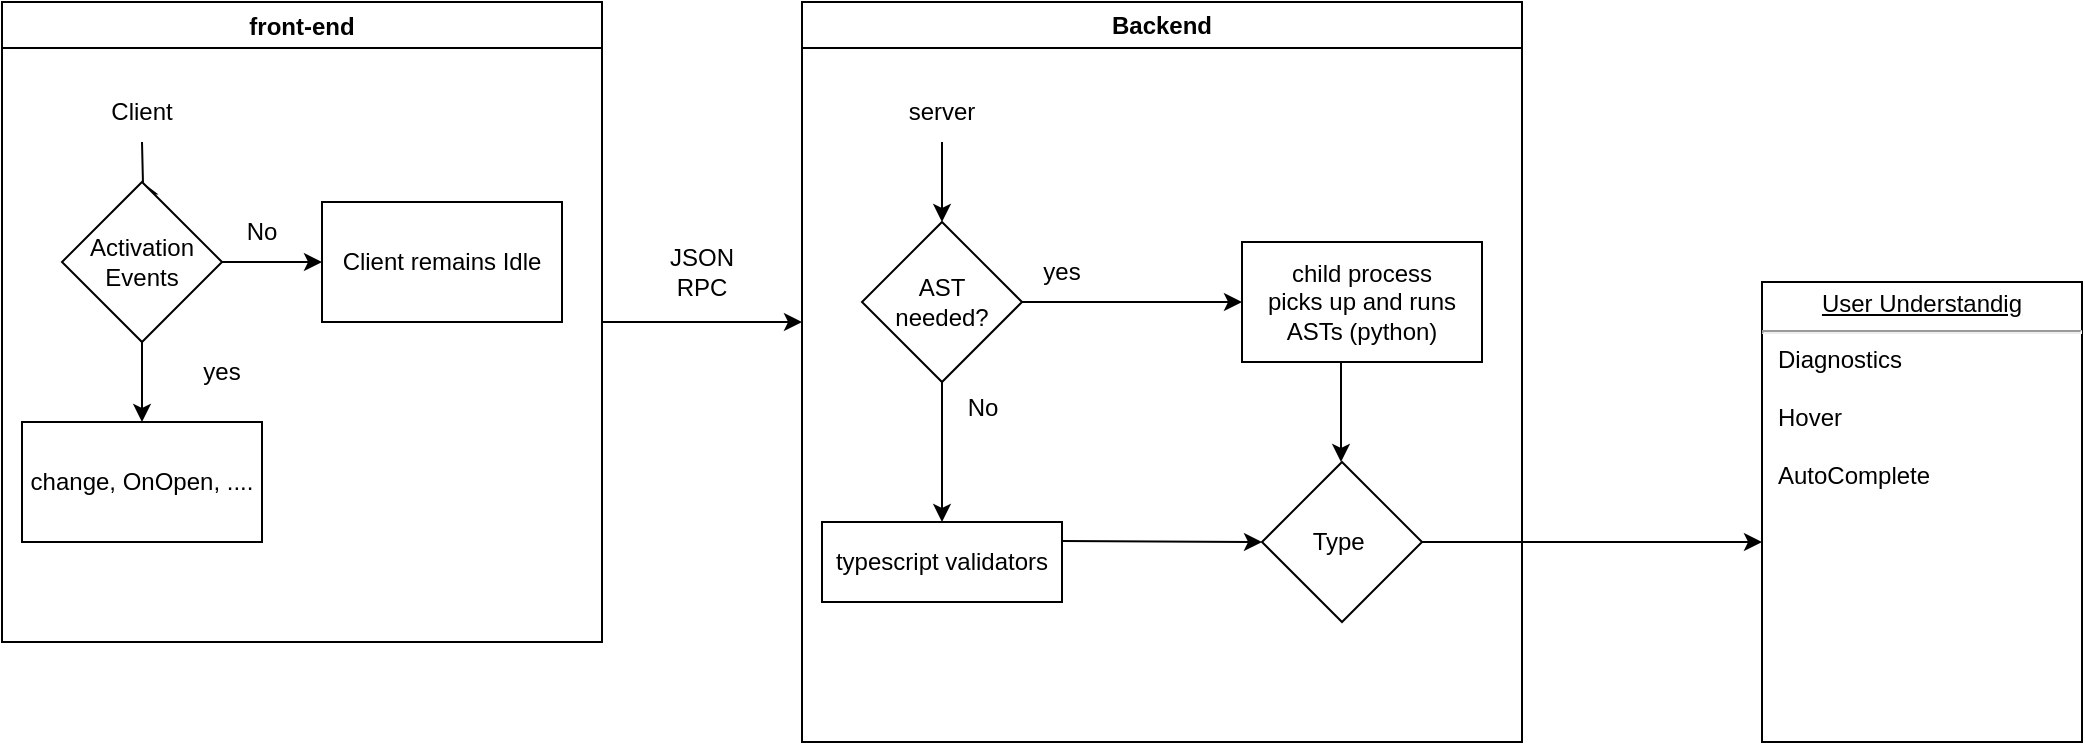 <mxfile version="22.1.0" type="device">
  <diagram name="Page-1" id="xoHj4wdCNWUKRZn6AHBZ">
    <mxGraphModel dx="1050" dy="534" grid="1" gridSize="10" guides="1" tooltips="1" connect="1" arrows="1" fold="1" page="1" pageScale="1" pageWidth="850" pageHeight="1100" math="0" shadow="0">
      <root>
        <mxCell id="0" />
        <mxCell id="1" parent="0" />
        <mxCell id="uiz-_VgzessnTttOkVOj-14" value="" style="edgeStyle=orthogonalEdgeStyle;rounded=0;orthogonalLoop=1;jettySize=auto;html=1;" edge="1" parent="1" source="uiz-_VgzessnTttOkVOj-6">
          <mxGeometry relative="1" as="geometry">
            <mxPoint x="510" y="230" as="targetPoint" />
          </mxGeometry>
        </mxCell>
        <mxCell id="uiz-_VgzessnTttOkVOj-6" value="front-end" style="swimlane;startSize=23;" vertex="1" parent="1">
          <mxGeometry x="110" y="70" width="300" height="320" as="geometry" />
        </mxCell>
        <mxCell id="uiz-_VgzessnTttOkVOj-9" value="" style="edgeStyle=orthogonalEdgeStyle;rounded=0;orthogonalLoop=1;jettySize=auto;html=1;" edge="1" parent="uiz-_VgzessnTttOkVOj-6" target="uiz-_VgzessnTttOkVOj-8">
          <mxGeometry relative="1" as="geometry">
            <mxPoint x="70" y="70" as="sourcePoint" />
          </mxGeometry>
        </mxCell>
        <mxCell id="uiz-_VgzessnTttOkVOj-7" value="Client" style="text;html=1;strokeColor=none;fillColor=none;align=center;verticalAlign=middle;whiteSpace=wrap;rounded=0;" vertex="1" parent="uiz-_VgzessnTttOkVOj-6">
          <mxGeometry x="40" y="40" width="60" height="30" as="geometry" />
        </mxCell>
        <mxCell id="uiz-_VgzessnTttOkVOj-11" value="" style="edgeStyle=orthogonalEdgeStyle;rounded=0;orthogonalLoop=1;jettySize=auto;html=1;" edge="1" parent="uiz-_VgzessnTttOkVOj-6" source="uiz-_VgzessnTttOkVOj-8" target="uiz-_VgzessnTttOkVOj-10">
          <mxGeometry relative="1" as="geometry" />
        </mxCell>
        <mxCell id="uiz-_VgzessnTttOkVOj-29" value="" style="edgeStyle=orthogonalEdgeStyle;rounded=0;orthogonalLoop=1;jettySize=auto;html=1;" edge="1" parent="uiz-_VgzessnTttOkVOj-6" source="uiz-_VgzessnTttOkVOj-8" target="uiz-_VgzessnTttOkVOj-28">
          <mxGeometry relative="1" as="geometry" />
        </mxCell>
        <mxCell id="uiz-_VgzessnTttOkVOj-8" value="Activation Events" style="rhombus;whiteSpace=wrap;html=1;" vertex="1" parent="uiz-_VgzessnTttOkVOj-6">
          <mxGeometry x="30" y="90" width="80" height="80" as="geometry" />
        </mxCell>
        <mxCell id="uiz-_VgzessnTttOkVOj-10" value="change, OnOpen, ...." style="whiteSpace=wrap;html=1;" vertex="1" parent="uiz-_VgzessnTttOkVOj-6">
          <mxGeometry x="10" y="210" width="120" height="60" as="geometry" />
        </mxCell>
        <mxCell id="uiz-_VgzessnTttOkVOj-28" value="Client remains Idle" style="whiteSpace=wrap;html=1;" vertex="1" parent="uiz-_VgzessnTttOkVOj-6">
          <mxGeometry x="160" y="100" width="120" height="60" as="geometry" />
        </mxCell>
        <mxCell id="uiz-_VgzessnTttOkVOj-30" value="No" style="text;html=1;strokeColor=none;fillColor=none;align=center;verticalAlign=middle;whiteSpace=wrap;rounded=0;" vertex="1" parent="uiz-_VgzessnTttOkVOj-6">
          <mxGeometry x="100" y="100" width="60" height="30" as="geometry" />
        </mxCell>
        <mxCell id="uiz-_VgzessnTttOkVOj-31" value="yes" style="text;html=1;strokeColor=none;fillColor=none;align=center;verticalAlign=middle;whiteSpace=wrap;rounded=0;" vertex="1" parent="uiz-_VgzessnTttOkVOj-6">
          <mxGeometry x="80" y="170" width="60" height="30" as="geometry" />
        </mxCell>
        <mxCell id="uiz-_VgzessnTttOkVOj-15" value="Backend" style="swimlane;whiteSpace=wrap;html=1;" vertex="1" parent="1">
          <mxGeometry x="510" y="70" width="360" height="370" as="geometry" />
        </mxCell>
        <mxCell id="uiz-_VgzessnTttOkVOj-20" value="" style="edgeStyle=orthogonalEdgeStyle;rounded=0;orthogonalLoop=1;jettySize=auto;html=1;entryX=0.5;entryY=0;entryDx=0;entryDy=0;" edge="1" parent="uiz-_VgzessnTttOkVOj-15" source="uiz-_VgzessnTttOkVOj-18" target="uiz-_VgzessnTttOkVOj-21">
          <mxGeometry relative="1" as="geometry">
            <mxPoint x="70" y="120" as="targetPoint" />
          </mxGeometry>
        </mxCell>
        <mxCell id="uiz-_VgzessnTttOkVOj-18" value="server" style="text;html=1;strokeColor=none;fillColor=none;align=center;verticalAlign=middle;whiteSpace=wrap;rounded=0;" vertex="1" parent="uiz-_VgzessnTttOkVOj-15">
          <mxGeometry x="40" y="40" width="60" height="30" as="geometry" />
        </mxCell>
        <mxCell id="uiz-_VgzessnTttOkVOj-23" value="" style="edgeStyle=orthogonalEdgeStyle;rounded=0;orthogonalLoop=1;jettySize=auto;html=1;" edge="1" parent="uiz-_VgzessnTttOkVOj-15" source="uiz-_VgzessnTttOkVOj-21" target="uiz-_VgzessnTttOkVOj-22">
          <mxGeometry relative="1" as="geometry" />
        </mxCell>
        <mxCell id="uiz-_VgzessnTttOkVOj-26" value="" style="edgeStyle=orthogonalEdgeStyle;rounded=0;orthogonalLoop=1;jettySize=auto;html=1;" edge="1" parent="uiz-_VgzessnTttOkVOj-15" source="uiz-_VgzessnTttOkVOj-21" target="uiz-_VgzessnTttOkVOj-25">
          <mxGeometry relative="1" as="geometry" />
        </mxCell>
        <mxCell id="uiz-_VgzessnTttOkVOj-21" value="AST&lt;br&gt;needed?" style="rhombus;whiteSpace=wrap;html=1;" vertex="1" parent="uiz-_VgzessnTttOkVOj-15">
          <mxGeometry x="30" y="110" width="80" height="80" as="geometry" />
        </mxCell>
        <mxCell id="uiz-_VgzessnTttOkVOj-22" value="child process&lt;br&gt;picks up and runs ASTs (python)" style="whiteSpace=wrap;html=1;" vertex="1" parent="uiz-_VgzessnTttOkVOj-15">
          <mxGeometry x="220" y="120" width="120" height="60" as="geometry" />
        </mxCell>
        <mxCell id="uiz-_VgzessnTttOkVOj-24" value="yes" style="text;html=1;strokeColor=none;fillColor=none;align=center;verticalAlign=middle;whiteSpace=wrap;rounded=0;" vertex="1" parent="uiz-_VgzessnTttOkVOj-15">
          <mxGeometry x="100" y="120" width="60" height="30" as="geometry" />
        </mxCell>
        <mxCell id="uiz-_VgzessnTttOkVOj-25" value="typescript validators" style="whiteSpace=wrap;html=1;" vertex="1" parent="uiz-_VgzessnTttOkVOj-15">
          <mxGeometry x="10" y="260" width="120" height="40" as="geometry" />
        </mxCell>
        <mxCell id="uiz-_VgzessnTttOkVOj-33" value="" style="endArrow=classic;html=1;rounded=0;entryX=0;entryY=0.5;entryDx=0;entryDy=0;" edge="1" parent="uiz-_VgzessnTttOkVOj-15" target="uiz-_VgzessnTttOkVOj-35">
          <mxGeometry width="50" height="50" relative="1" as="geometry">
            <mxPoint x="130" y="269.5" as="sourcePoint" />
            <mxPoint x="210" y="269.5" as="targetPoint" />
          </mxGeometry>
        </mxCell>
        <mxCell id="uiz-_VgzessnTttOkVOj-34" value="" style="endArrow=classic;html=1;rounded=0;" edge="1" parent="uiz-_VgzessnTttOkVOj-15">
          <mxGeometry width="50" height="50" relative="1" as="geometry">
            <mxPoint x="269.5" y="180" as="sourcePoint" />
            <mxPoint x="269.5" y="230" as="targetPoint" />
          </mxGeometry>
        </mxCell>
        <mxCell id="uiz-_VgzessnTttOkVOj-35" value="Type&amp;nbsp;" style="rhombus;whiteSpace=wrap;html=1;" vertex="1" parent="uiz-_VgzessnTttOkVOj-15">
          <mxGeometry x="230" y="230" width="80" height="80" as="geometry" />
        </mxCell>
        <mxCell id="uiz-_VgzessnTttOkVOj-36" value="" style="endArrow=classic;html=1;rounded=0;" edge="1" parent="uiz-_VgzessnTttOkVOj-15">
          <mxGeometry width="50" height="50" relative="1" as="geometry">
            <mxPoint x="310" y="270" as="sourcePoint" />
            <mxPoint x="480" y="270" as="targetPoint" />
          </mxGeometry>
        </mxCell>
        <mxCell id="uiz-_VgzessnTttOkVOj-16" value="JSON RPC" style="text;html=1;strokeColor=none;fillColor=none;align=center;verticalAlign=middle;whiteSpace=wrap;rounded=0;" vertex="1" parent="1">
          <mxGeometry x="430" y="190" width="60" height="30" as="geometry" />
        </mxCell>
        <mxCell id="uiz-_VgzessnTttOkVOj-27" value="No" style="text;html=1;align=center;verticalAlign=middle;resizable=0;points=[];autosize=1;strokeColor=none;fillColor=none;" vertex="1" parent="1">
          <mxGeometry x="580" y="258" width="40" height="30" as="geometry" />
        </mxCell>
        <mxCell id="uiz-_VgzessnTttOkVOj-37" value="&lt;p style=&quot;margin:0px;margin-top:4px;text-align:center;text-decoration:underline;&quot;&gt;User Understandig&lt;/p&gt;&lt;hr&gt;&lt;p style=&quot;margin:0px;margin-left:8px;&quot;&gt;Diagnostics&lt;/p&gt;&lt;p style=&quot;margin:0px;margin-left:8px;&quot;&gt;&lt;br&gt;&lt;/p&gt;&lt;p style=&quot;margin:0px;margin-left:8px;&quot;&gt;Hover&lt;/p&gt;&lt;p style=&quot;margin:0px;margin-left:8px;&quot;&gt;&lt;br&gt;&lt;/p&gt;&lt;p style=&quot;margin:0px;margin-left:8px;&quot;&gt;AutoComplete&lt;/p&gt;" style="verticalAlign=top;align=left;overflow=fill;fontSize=12;fontFamily=Helvetica;html=1;whiteSpace=wrap;" vertex="1" parent="1">
          <mxGeometry x="990" y="210" width="160" height="230" as="geometry" />
        </mxCell>
      </root>
    </mxGraphModel>
  </diagram>
</mxfile>
